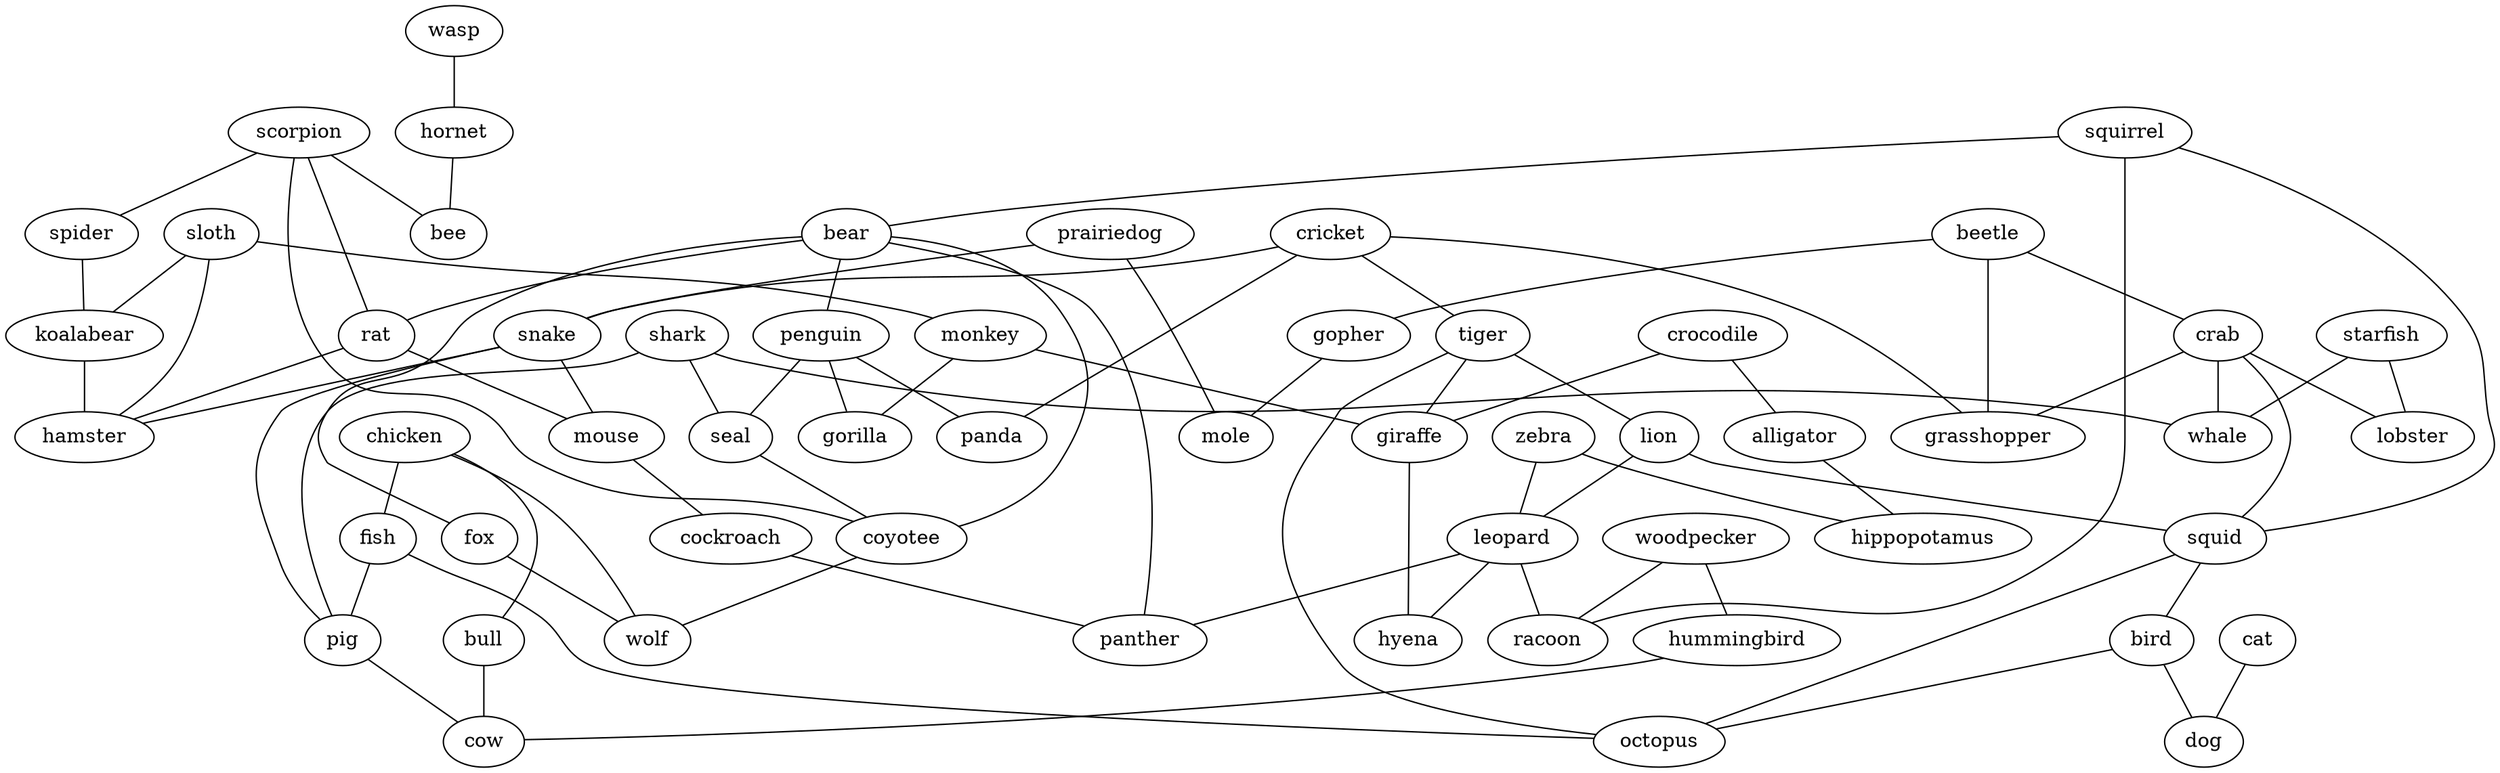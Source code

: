 strict graph G {
sloth;
wasp;
beetle;
gopher;
crocodile;
prairiedog;
chicken;
crab;
monkey;
alligator;
scorpion;
cricket;
grasshopper;
squirrel;
starfish;
bear;
tiger;
giraffe;
snake;
bull;
penguin;
lion;
cat;
hornet;
shark;
fish;
squid;
spider;
pig;
rat;
lobster;
zebra;
seal;
woodpecker;
mouse;
panda;
hippopotamus;
fox;
mole;
bird;
coyotee;
leopard;
cockroach;
whale;
hummingbird;
racoon;
koalabear;
bee;
cow;
panther;
dog;
hyena;
gorilla;
wolf;
hamster;
octopus;
sloth -- monkey  [weight=1];
sloth -- hamster  [weight=1];
sloth -- koalabear  [weight=1];
wasp -- hornet  [weight=1];
beetle -- grasshopper  [weight=1];
beetle -- gopher  [weight=1];
beetle -- crab  [weight=1];
gopher -- mole  [weight=1];
crocodile -- alligator  [weight=1];
crocodile -- giraffe  [weight=1];
prairiedog -- snake  [weight=1];
prairiedog -- mole  [weight=1];
chicken -- fish  [weight=1];
chicken -- wolf  [weight=1];
chicken -- bull  [weight=1];
crab -- grasshopper  [weight=1];
crab -- squid  [weight=1];
crab -- lobster  [weight=1];
crab -- whale  [weight=1];
monkey -- giraffe  [weight=1];
monkey -- gorilla  [weight=1];
alligator -- hippopotamus  [weight=1];
scorpion -- rat  [weight=1];
scorpion -- coyotee  [weight=1];
scorpion -- spider  [weight=1];
scorpion -- bee  [weight=1];
cricket -- tiger  [weight=1];
cricket -- grasshopper  [weight=1];
cricket -- panda  [weight=1];
cricket -- snake  [weight=1];
squirrel -- racoon  [weight=1];
squirrel -- squid  [weight=1];
squirrel -- bear  [weight=1];
starfish -- whale  [weight=1];
starfish -- lobster  [weight=1];
bear -- panther  [weight=1];
bear -- fox  [weight=1];
bear -- rat  [weight=1];
bear -- penguin  [weight=1];
bear -- coyotee  [weight=1];
tiger -- giraffe  [weight=1];
tiger -- octopus  [weight=1];
tiger -- lion  [weight=1];
giraffe -- hyena  [weight=1];
snake -- pig  [weight=1];
snake -- hamster  [weight=1];
snake -- mouse  [weight=1];
bull -- cow  [weight=1];
penguin -- gorilla  [weight=1];
penguin -- seal  [weight=1];
penguin -- panda  [weight=1];
lion -- squid  [weight=1];
lion -- leopard  [weight=1];
cat -- dog  [weight=1];
hornet -- bee  [weight=1];
shark -- whale  [weight=1];
shark -- pig  [weight=1];
shark -- seal  [weight=1];
fish -- octopus  [weight=1];
fish -- pig  [weight=1];
squid -- octopus  [weight=1];
squid -- bird  [weight=1];
spider -- koalabear  [weight=1];
pig -- cow  [weight=1];
rat -- mouse  [weight=1];
rat -- hamster  [weight=1];
zebra -- leopard  [weight=1];
zebra -- hippopotamus  [weight=1];
seal -- coyotee  [weight=1];
woodpecker -- racoon  [weight=1];
woodpecker -- hummingbird  [weight=1];
mouse -- cockroach  [weight=1];
fox -- wolf  [weight=1];
bird -- octopus  [weight=1];
bird -- dog  [weight=1];
coyotee -- wolf  [weight=1];
leopard -- racoon  [weight=1];
leopard -- panther  [weight=1];
leopard -- hyena  [weight=1];
cockroach -- panther  [weight=1];
hummingbird -- cow  [weight=1];
koalabear -- hamster  [weight=1];
}
